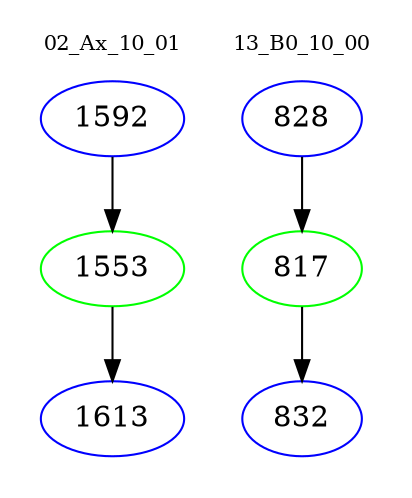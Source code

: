 digraph{
subgraph cluster_0 {
color = white
label = "02_Ax_10_01";
fontsize=10;
T0_1592 [label="1592", color="blue"]
T0_1592 -> T0_1553 [color="black"]
T0_1553 [label="1553", color="green"]
T0_1553 -> T0_1613 [color="black"]
T0_1613 [label="1613", color="blue"]
}
subgraph cluster_1 {
color = white
label = "13_B0_10_00";
fontsize=10;
T1_828 [label="828", color="blue"]
T1_828 -> T1_817 [color="black"]
T1_817 [label="817", color="green"]
T1_817 -> T1_832 [color="black"]
T1_832 [label="832", color="blue"]
}
}
